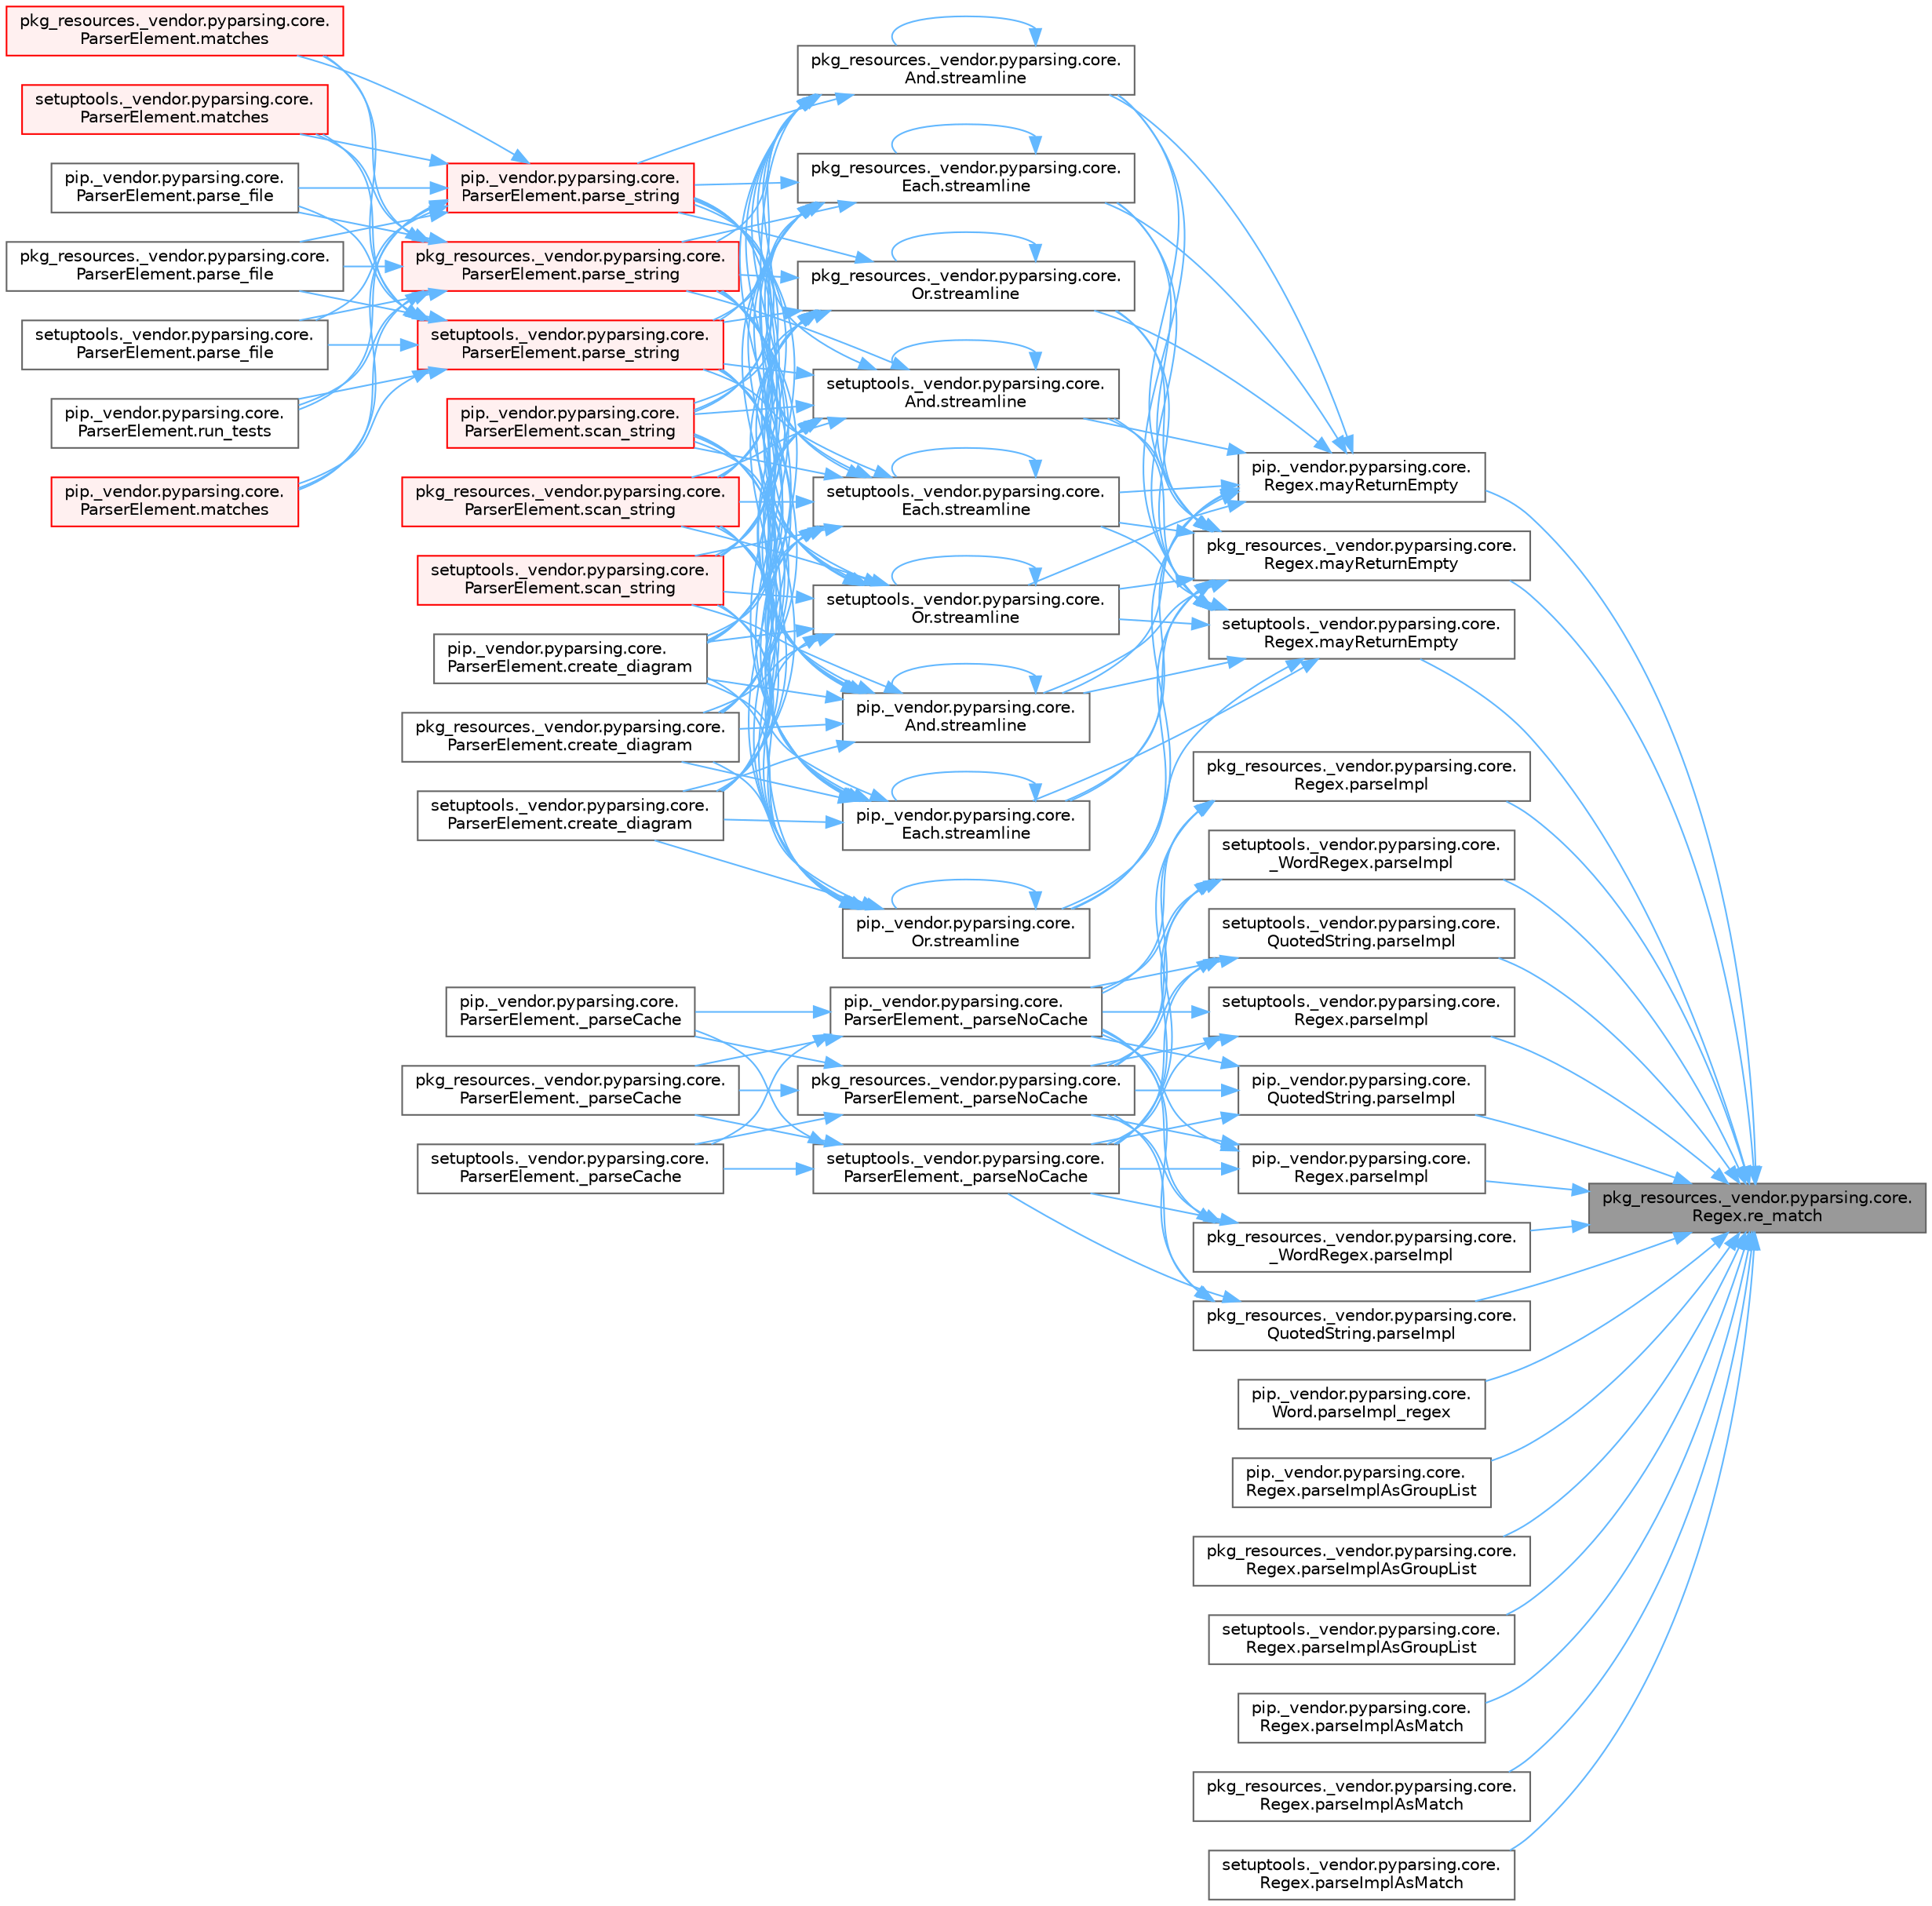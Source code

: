 digraph "pkg_resources._vendor.pyparsing.core.Regex.re_match"
{
 // LATEX_PDF_SIZE
  bgcolor="transparent";
  edge [fontname=Helvetica,fontsize=10,labelfontname=Helvetica,labelfontsize=10];
  node [fontname=Helvetica,fontsize=10,shape=box,height=0.2,width=0.4];
  rankdir="RL";
  Node1 [id="Node000001",label="pkg_resources._vendor.pyparsing.core.\lRegex.re_match",height=0.2,width=0.4,color="gray40", fillcolor="grey60", style="filled", fontcolor="black",tooltip=" "];
  Node1 -> Node2 [id="edge1_Node000001_Node000002",dir="back",color="steelblue1",style="solid",tooltip=" "];
  Node2 [id="Node000002",label="pip._vendor.pyparsing.core.\lRegex.mayReturnEmpty",height=0.2,width=0.4,color="grey40", fillcolor="white", style="filled",URL="$classpip_1_1__vendor_1_1pyparsing_1_1core_1_1_regex.html#a7319d9277dcc4bc87e0ae014028d772b",tooltip=" "];
  Node2 -> Node3 [id="edge2_Node000002_Node000003",dir="back",color="steelblue1",style="solid",tooltip=" "];
  Node3 [id="Node000003",label="pip._vendor.pyparsing.core.\lAnd.streamline",height=0.2,width=0.4,color="grey40", fillcolor="white", style="filled",URL="$classpip_1_1__vendor_1_1pyparsing_1_1core_1_1_and.html#a7446a6e43ede488c85348e0bc684f01a",tooltip=" "];
  Node3 -> Node4 [id="edge3_Node000003_Node000004",dir="back",color="steelblue1",style="solid",tooltip=" "];
  Node4 [id="Node000004",label="pip._vendor.pyparsing.core.\lParserElement.create_diagram",height=0.2,width=0.4,color="grey40", fillcolor="white", style="filled",URL="$classpip_1_1__vendor_1_1pyparsing_1_1core_1_1_parser_element.html#a5bc732f7ee3b63328942b206ddb60680",tooltip=" "];
  Node3 -> Node5 [id="edge4_Node000003_Node000005",dir="back",color="steelblue1",style="solid",tooltip=" "];
  Node5 [id="Node000005",label="pkg_resources._vendor.pyparsing.core.\lParserElement.create_diagram",height=0.2,width=0.4,color="grey40", fillcolor="white", style="filled",URL="$classpkg__resources_1_1__vendor_1_1pyparsing_1_1core_1_1_parser_element.html#a66d8835d0b5eb2209b59040c180b73b0",tooltip=" "];
  Node3 -> Node6 [id="edge5_Node000003_Node000006",dir="back",color="steelblue1",style="solid",tooltip=" "];
  Node6 [id="Node000006",label="setuptools._vendor.pyparsing.core.\lParserElement.create_diagram",height=0.2,width=0.4,color="grey40", fillcolor="white", style="filled",URL="$classsetuptools_1_1__vendor_1_1pyparsing_1_1core_1_1_parser_element.html#ab7e3f532f6e7783243272292e1f604b3",tooltip=" "];
  Node3 -> Node7 [id="edge6_Node000003_Node000007",dir="back",color="steelblue1",style="solid",tooltip=" "];
  Node7 [id="Node000007",label="pip._vendor.pyparsing.core.\lParserElement.parse_string",height=0.2,width=0.4,color="red", fillcolor="#FFF0F0", style="filled",URL="$classpip_1_1__vendor_1_1pyparsing_1_1core_1_1_parser_element.html#ac17206f98799aeb9149ef0873423fb3d",tooltip=" "];
  Node7 -> Node8 [id="edge7_Node000007_Node000008",dir="back",color="steelblue1",style="solid",tooltip=" "];
  Node8 [id="Node000008",label="pip._vendor.pyparsing.core.\lParserElement.matches",height=0.2,width=0.4,color="red", fillcolor="#FFF0F0", style="filled",URL="$classpip_1_1__vendor_1_1pyparsing_1_1core_1_1_parser_element.html#a506dbc15b395eb36dc4f6cbc0fdf143a",tooltip=" "];
  Node7 -> Node21 [id="edge8_Node000007_Node000021",dir="back",color="steelblue1",style="solid",tooltip=" "];
  Node21 [id="Node000021",label="pkg_resources._vendor.pyparsing.core.\lParserElement.matches",height=0.2,width=0.4,color="red", fillcolor="#FFF0F0", style="filled",URL="$classpkg__resources_1_1__vendor_1_1pyparsing_1_1core_1_1_parser_element.html#a83b843cc10043a223825a7b6ee2bf3ed",tooltip=" "];
  Node7 -> Node22 [id="edge9_Node000007_Node000022",dir="back",color="steelblue1",style="solid",tooltip=" "];
  Node22 [id="Node000022",label="setuptools._vendor.pyparsing.core.\lParserElement.matches",height=0.2,width=0.4,color="red", fillcolor="#FFF0F0", style="filled",URL="$classsetuptools_1_1__vendor_1_1pyparsing_1_1core_1_1_parser_element.html#a340c5dbbc0054029fa245e398f694e14",tooltip=" "];
  Node7 -> Node23 [id="edge10_Node000007_Node000023",dir="back",color="steelblue1",style="solid",tooltip=" "];
  Node23 [id="Node000023",label="pip._vendor.pyparsing.core.\lParserElement.parse_file",height=0.2,width=0.4,color="grey40", fillcolor="white", style="filled",URL="$classpip_1_1__vendor_1_1pyparsing_1_1core_1_1_parser_element.html#a161e1fa167881e4e3fa9f26155612ed1",tooltip=" "];
  Node7 -> Node24 [id="edge11_Node000007_Node000024",dir="back",color="steelblue1",style="solid",tooltip=" "];
  Node24 [id="Node000024",label="pkg_resources._vendor.pyparsing.core.\lParserElement.parse_file",height=0.2,width=0.4,color="grey40", fillcolor="white", style="filled",URL="$classpkg__resources_1_1__vendor_1_1pyparsing_1_1core_1_1_parser_element.html#a4b7f81ada4824fcac02e6fae60e97154",tooltip=" "];
  Node7 -> Node25 [id="edge12_Node000007_Node000025",dir="back",color="steelblue1",style="solid",tooltip=" "];
  Node25 [id="Node000025",label="setuptools._vendor.pyparsing.core.\lParserElement.parse_file",height=0.2,width=0.4,color="grey40", fillcolor="white", style="filled",URL="$classsetuptools_1_1__vendor_1_1pyparsing_1_1core_1_1_parser_element.html#a8f9b8fccb7fc5a55bc10cb3ab46cf419",tooltip=" "];
  Node7 -> Node26 [id="edge13_Node000007_Node000026",dir="back",color="steelblue1",style="solid",tooltip=" "];
  Node26 [id="Node000026",label="pip._vendor.pyparsing.core.\lParserElement.run_tests",height=0.2,width=0.4,color="grey40", fillcolor="white", style="filled",URL="$classpip_1_1__vendor_1_1pyparsing_1_1core_1_1_parser_element.html#a35107e02c57a82575247354b2ffe5d63",tooltip=" "];
  Node3 -> Node29 [id="edge14_Node000003_Node000029",dir="back",color="steelblue1",style="solid",tooltip=" "];
  Node29 [id="Node000029",label="pkg_resources._vendor.pyparsing.core.\lParserElement.parse_string",height=0.2,width=0.4,color="red", fillcolor="#FFF0F0", style="filled",URL="$classpkg__resources_1_1__vendor_1_1pyparsing_1_1core_1_1_parser_element.html#a8c3e947b9af4425a1b7f4c8db034a549",tooltip=" "];
  Node29 -> Node8 [id="edge15_Node000029_Node000008",dir="back",color="steelblue1",style="solid",tooltip=" "];
  Node29 -> Node21 [id="edge16_Node000029_Node000021",dir="back",color="steelblue1",style="solid",tooltip=" "];
  Node29 -> Node22 [id="edge17_Node000029_Node000022",dir="back",color="steelblue1",style="solid",tooltip=" "];
  Node29 -> Node23 [id="edge18_Node000029_Node000023",dir="back",color="steelblue1",style="solid",tooltip=" "];
  Node29 -> Node24 [id="edge19_Node000029_Node000024",dir="back",color="steelblue1",style="solid",tooltip=" "];
  Node29 -> Node25 [id="edge20_Node000029_Node000025",dir="back",color="steelblue1",style="solid",tooltip=" "];
  Node29 -> Node26 [id="edge21_Node000029_Node000026",dir="back",color="steelblue1",style="solid",tooltip=" "];
  Node3 -> Node30 [id="edge22_Node000003_Node000030",dir="back",color="steelblue1",style="solid",tooltip=" "];
  Node30 [id="Node000030",label="setuptools._vendor.pyparsing.core.\lParserElement.parse_string",height=0.2,width=0.4,color="red", fillcolor="#FFF0F0", style="filled",URL="$classsetuptools_1_1__vendor_1_1pyparsing_1_1core_1_1_parser_element.html#a4bceb4c6190dd0bd2ea4c6ef9e8fe6f9",tooltip=" "];
  Node30 -> Node8 [id="edge23_Node000030_Node000008",dir="back",color="steelblue1",style="solid",tooltip=" "];
  Node30 -> Node21 [id="edge24_Node000030_Node000021",dir="back",color="steelblue1",style="solid",tooltip=" "];
  Node30 -> Node22 [id="edge25_Node000030_Node000022",dir="back",color="steelblue1",style="solid",tooltip=" "];
  Node30 -> Node23 [id="edge26_Node000030_Node000023",dir="back",color="steelblue1",style="solid",tooltip=" "];
  Node30 -> Node24 [id="edge27_Node000030_Node000024",dir="back",color="steelblue1",style="solid",tooltip=" "];
  Node30 -> Node25 [id="edge28_Node000030_Node000025",dir="back",color="steelblue1",style="solid",tooltip=" "];
  Node30 -> Node26 [id="edge29_Node000030_Node000026",dir="back",color="steelblue1",style="solid",tooltip=" "];
  Node3 -> Node31 [id="edge30_Node000003_Node000031",dir="back",color="steelblue1",style="solid",tooltip=" "];
  Node31 [id="Node000031",label="pip._vendor.pyparsing.core.\lParserElement.scan_string",height=0.2,width=0.4,color="red", fillcolor="#FFF0F0", style="filled",URL="$classpip_1_1__vendor_1_1pyparsing_1_1core_1_1_parser_element.html#a0a066b31d55597f3b2ac426eab0ef7a8",tooltip=" "];
  Node3 -> Node3210 [id="edge31_Node000003_Node003210",dir="back",color="steelblue1",style="solid",tooltip=" "];
  Node3210 [id="Node003210",label="pkg_resources._vendor.pyparsing.core.\lParserElement.scan_string",height=0.2,width=0.4,color="red", fillcolor="#FFF0F0", style="filled",URL="$classpkg__resources_1_1__vendor_1_1pyparsing_1_1core_1_1_parser_element.html#a72c2c28e4b4d308fb917b19795da3b31",tooltip=" "];
  Node3 -> Node3211 [id="edge32_Node000003_Node003211",dir="back",color="steelblue1",style="solid",tooltip=" "];
  Node3211 [id="Node003211",label="setuptools._vendor.pyparsing.core.\lParserElement.scan_string",height=0.2,width=0.4,color="red", fillcolor="#FFF0F0", style="filled",URL="$classsetuptools_1_1__vendor_1_1pyparsing_1_1core_1_1_parser_element.html#a1e2aa4fc1e0debef9f876b7e1ccbfb62",tooltip=" "];
  Node3 -> Node3 [id="edge33_Node000003_Node000003",dir="back",color="steelblue1",style="solid",tooltip=" "];
  Node2 -> Node3212 [id="edge34_Node000002_Node003212",dir="back",color="steelblue1",style="solid",tooltip=" "];
  Node3212 [id="Node003212",label="pip._vendor.pyparsing.core.\lEach.streamline",height=0.2,width=0.4,color="grey40", fillcolor="white", style="filled",URL="$classpip_1_1__vendor_1_1pyparsing_1_1core_1_1_each.html#a96aa5153ac4224d3fb453b3bdd797ff1",tooltip=" "];
  Node3212 -> Node4 [id="edge35_Node003212_Node000004",dir="back",color="steelblue1",style="solid",tooltip=" "];
  Node3212 -> Node5 [id="edge36_Node003212_Node000005",dir="back",color="steelblue1",style="solid",tooltip=" "];
  Node3212 -> Node6 [id="edge37_Node003212_Node000006",dir="back",color="steelblue1",style="solid",tooltip=" "];
  Node3212 -> Node7 [id="edge38_Node003212_Node000007",dir="back",color="steelblue1",style="solid",tooltip=" "];
  Node3212 -> Node29 [id="edge39_Node003212_Node000029",dir="back",color="steelblue1",style="solid",tooltip=" "];
  Node3212 -> Node30 [id="edge40_Node003212_Node000030",dir="back",color="steelblue1",style="solid",tooltip=" "];
  Node3212 -> Node31 [id="edge41_Node003212_Node000031",dir="back",color="steelblue1",style="solid",tooltip=" "];
  Node3212 -> Node3210 [id="edge42_Node003212_Node003210",dir="back",color="steelblue1",style="solid",tooltip=" "];
  Node3212 -> Node3211 [id="edge43_Node003212_Node003211",dir="back",color="steelblue1",style="solid",tooltip=" "];
  Node3212 -> Node3212 [id="edge44_Node003212_Node003212",dir="back",color="steelblue1",style="solid",tooltip=" "];
  Node2 -> Node3213 [id="edge45_Node000002_Node003213",dir="back",color="steelblue1",style="solid",tooltip=" "];
  Node3213 [id="Node003213",label="pip._vendor.pyparsing.core.\lOr.streamline",height=0.2,width=0.4,color="grey40", fillcolor="white", style="filled",URL="$classpip_1_1__vendor_1_1pyparsing_1_1core_1_1_or.html#aaaf554dbc1aec5d9cddf31cd519f8a95",tooltip=" "];
  Node3213 -> Node4 [id="edge46_Node003213_Node000004",dir="back",color="steelblue1",style="solid",tooltip=" "];
  Node3213 -> Node5 [id="edge47_Node003213_Node000005",dir="back",color="steelblue1",style="solid",tooltip=" "];
  Node3213 -> Node6 [id="edge48_Node003213_Node000006",dir="back",color="steelblue1",style="solid",tooltip=" "];
  Node3213 -> Node7 [id="edge49_Node003213_Node000007",dir="back",color="steelblue1",style="solid",tooltip=" "];
  Node3213 -> Node29 [id="edge50_Node003213_Node000029",dir="back",color="steelblue1",style="solid",tooltip=" "];
  Node3213 -> Node30 [id="edge51_Node003213_Node000030",dir="back",color="steelblue1",style="solid",tooltip=" "];
  Node3213 -> Node31 [id="edge52_Node003213_Node000031",dir="back",color="steelblue1",style="solid",tooltip=" "];
  Node3213 -> Node3210 [id="edge53_Node003213_Node003210",dir="back",color="steelblue1",style="solid",tooltip=" "];
  Node3213 -> Node3211 [id="edge54_Node003213_Node003211",dir="back",color="steelblue1",style="solid",tooltip=" "];
  Node3213 -> Node3213 [id="edge55_Node003213_Node003213",dir="back",color="steelblue1",style="solid",tooltip=" "];
  Node2 -> Node3214 [id="edge56_Node000002_Node003214",dir="back",color="steelblue1",style="solid",tooltip=" "];
  Node3214 [id="Node003214",label="pkg_resources._vendor.pyparsing.core.\lAnd.streamline",height=0.2,width=0.4,color="grey40", fillcolor="white", style="filled",URL="$classpkg__resources_1_1__vendor_1_1pyparsing_1_1core_1_1_and.html#a961e2458f172f1d34fe94a756cdf9a0e",tooltip=" "];
  Node3214 -> Node4 [id="edge57_Node003214_Node000004",dir="back",color="steelblue1",style="solid",tooltip=" "];
  Node3214 -> Node5 [id="edge58_Node003214_Node000005",dir="back",color="steelblue1",style="solid",tooltip=" "];
  Node3214 -> Node6 [id="edge59_Node003214_Node000006",dir="back",color="steelblue1",style="solid",tooltip=" "];
  Node3214 -> Node7 [id="edge60_Node003214_Node000007",dir="back",color="steelblue1",style="solid",tooltip=" "];
  Node3214 -> Node29 [id="edge61_Node003214_Node000029",dir="back",color="steelblue1",style="solid",tooltip=" "];
  Node3214 -> Node30 [id="edge62_Node003214_Node000030",dir="back",color="steelblue1",style="solid",tooltip=" "];
  Node3214 -> Node31 [id="edge63_Node003214_Node000031",dir="back",color="steelblue1",style="solid",tooltip=" "];
  Node3214 -> Node3210 [id="edge64_Node003214_Node003210",dir="back",color="steelblue1",style="solid",tooltip=" "];
  Node3214 -> Node3211 [id="edge65_Node003214_Node003211",dir="back",color="steelblue1",style="solid",tooltip=" "];
  Node3214 -> Node3214 [id="edge66_Node003214_Node003214",dir="back",color="steelblue1",style="solid",tooltip=" "];
  Node2 -> Node3215 [id="edge67_Node000002_Node003215",dir="back",color="steelblue1",style="solid",tooltip=" "];
  Node3215 [id="Node003215",label="pkg_resources._vendor.pyparsing.core.\lEach.streamline",height=0.2,width=0.4,color="grey40", fillcolor="white", style="filled",URL="$classpkg__resources_1_1__vendor_1_1pyparsing_1_1core_1_1_each.html#af5805f767d634140e3c0c7e8bbe0c1f0",tooltip=" "];
  Node3215 -> Node4 [id="edge68_Node003215_Node000004",dir="back",color="steelblue1",style="solid",tooltip=" "];
  Node3215 -> Node5 [id="edge69_Node003215_Node000005",dir="back",color="steelblue1",style="solid",tooltip=" "];
  Node3215 -> Node6 [id="edge70_Node003215_Node000006",dir="back",color="steelblue1",style="solid",tooltip=" "];
  Node3215 -> Node7 [id="edge71_Node003215_Node000007",dir="back",color="steelblue1",style="solid",tooltip=" "];
  Node3215 -> Node29 [id="edge72_Node003215_Node000029",dir="back",color="steelblue1",style="solid",tooltip=" "];
  Node3215 -> Node30 [id="edge73_Node003215_Node000030",dir="back",color="steelblue1",style="solid",tooltip=" "];
  Node3215 -> Node31 [id="edge74_Node003215_Node000031",dir="back",color="steelblue1",style="solid",tooltip=" "];
  Node3215 -> Node3210 [id="edge75_Node003215_Node003210",dir="back",color="steelblue1",style="solid",tooltip=" "];
  Node3215 -> Node3211 [id="edge76_Node003215_Node003211",dir="back",color="steelblue1",style="solid",tooltip=" "];
  Node3215 -> Node3215 [id="edge77_Node003215_Node003215",dir="back",color="steelblue1",style="solid",tooltip=" "];
  Node2 -> Node3216 [id="edge78_Node000002_Node003216",dir="back",color="steelblue1",style="solid",tooltip=" "];
  Node3216 [id="Node003216",label="pkg_resources._vendor.pyparsing.core.\lOr.streamline",height=0.2,width=0.4,color="grey40", fillcolor="white", style="filled",URL="$classpkg__resources_1_1__vendor_1_1pyparsing_1_1core_1_1_or.html#a854639b74587124e16b98edd0607316c",tooltip=" "];
  Node3216 -> Node4 [id="edge79_Node003216_Node000004",dir="back",color="steelblue1",style="solid",tooltip=" "];
  Node3216 -> Node5 [id="edge80_Node003216_Node000005",dir="back",color="steelblue1",style="solid",tooltip=" "];
  Node3216 -> Node6 [id="edge81_Node003216_Node000006",dir="back",color="steelblue1",style="solid",tooltip=" "];
  Node3216 -> Node7 [id="edge82_Node003216_Node000007",dir="back",color="steelblue1",style="solid",tooltip=" "];
  Node3216 -> Node29 [id="edge83_Node003216_Node000029",dir="back",color="steelblue1",style="solid",tooltip=" "];
  Node3216 -> Node30 [id="edge84_Node003216_Node000030",dir="back",color="steelblue1",style="solid",tooltip=" "];
  Node3216 -> Node31 [id="edge85_Node003216_Node000031",dir="back",color="steelblue1",style="solid",tooltip=" "];
  Node3216 -> Node3210 [id="edge86_Node003216_Node003210",dir="back",color="steelblue1",style="solid",tooltip=" "];
  Node3216 -> Node3211 [id="edge87_Node003216_Node003211",dir="back",color="steelblue1",style="solid",tooltip=" "];
  Node3216 -> Node3216 [id="edge88_Node003216_Node003216",dir="back",color="steelblue1",style="solid",tooltip=" "];
  Node2 -> Node3217 [id="edge89_Node000002_Node003217",dir="back",color="steelblue1",style="solid",tooltip=" "];
  Node3217 [id="Node003217",label="setuptools._vendor.pyparsing.core.\lAnd.streamline",height=0.2,width=0.4,color="grey40", fillcolor="white", style="filled",URL="$classsetuptools_1_1__vendor_1_1pyparsing_1_1core_1_1_and.html#a994b65a179dc06dec0a35a9e661bbbcf",tooltip=" "];
  Node3217 -> Node4 [id="edge90_Node003217_Node000004",dir="back",color="steelblue1",style="solid",tooltip=" "];
  Node3217 -> Node5 [id="edge91_Node003217_Node000005",dir="back",color="steelblue1",style="solid",tooltip=" "];
  Node3217 -> Node6 [id="edge92_Node003217_Node000006",dir="back",color="steelblue1",style="solid",tooltip=" "];
  Node3217 -> Node7 [id="edge93_Node003217_Node000007",dir="back",color="steelblue1",style="solid",tooltip=" "];
  Node3217 -> Node29 [id="edge94_Node003217_Node000029",dir="back",color="steelblue1",style="solid",tooltip=" "];
  Node3217 -> Node30 [id="edge95_Node003217_Node000030",dir="back",color="steelblue1",style="solid",tooltip=" "];
  Node3217 -> Node31 [id="edge96_Node003217_Node000031",dir="back",color="steelblue1",style="solid",tooltip=" "];
  Node3217 -> Node3210 [id="edge97_Node003217_Node003210",dir="back",color="steelblue1",style="solid",tooltip=" "];
  Node3217 -> Node3211 [id="edge98_Node003217_Node003211",dir="back",color="steelblue1",style="solid",tooltip=" "];
  Node3217 -> Node3217 [id="edge99_Node003217_Node003217",dir="back",color="steelblue1",style="solid",tooltip=" "];
  Node2 -> Node3218 [id="edge100_Node000002_Node003218",dir="back",color="steelblue1",style="solid",tooltip=" "];
  Node3218 [id="Node003218",label="setuptools._vendor.pyparsing.core.\lEach.streamline",height=0.2,width=0.4,color="grey40", fillcolor="white", style="filled",URL="$classsetuptools_1_1__vendor_1_1pyparsing_1_1core_1_1_each.html#a1bab1a878298d884782c2dcea9b7b2ff",tooltip=" "];
  Node3218 -> Node4 [id="edge101_Node003218_Node000004",dir="back",color="steelblue1",style="solid",tooltip=" "];
  Node3218 -> Node5 [id="edge102_Node003218_Node000005",dir="back",color="steelblue1",style="solid",tooltip=" "];
  Node3218 -> Node6 [id="edge103_Node003218_Node000006",dir="back",color="steelblue1",style="solid",tooltip=" "];
  Node3218 -> Node7 [id="edge104_Node003218_Node000007",dir="back",color="steelblue1",style="solid",tooltip=" "];
  Node3218 -> Node29 [id="edge105_Node003218_Node000029",dir="back",color="steelblue1",style="solid",tooltip=" "];
  Node3218 -> Node30 [id="edge106_Node003218_Node000030",dir="back",color="steelblue1",style="solid",tooltip=" "];
  Node3218 -> Node31 [id="edge107_Node003218_Node000031",dir="back",color="steelblue1",style="solid",tooltip=" "];
  Node3218 -> Node3210 [id="edge108_Node003218_Node003210",dir="back",color="steelblue1",style="solid",tooltip=" "];
  Node3218 -> Node3211 [id="edge109_Node003218_Node003211",dir="back",color="steelblue1",style="solid",tooltip=" "];
  Node3218 -> Node3218 [id="edge110_Node003218_Node003218",dir="back",color="steelblue1",style="solid",tooltip=" "];
  Node2 -> Node3219 [id="edge111_Node000002_Node003219",dir="back",color="steelblue1",style="solid",tooltip=" "];
  Node3219 [id="Node003219",label="setuptools._vendor.pyparsing.core.\lOr.streamline",height=0.2,width=0.4,color="grey40", fillcolor="white", style="filled",URL="$classsetuptools_1_1__vendor_1_1pyparsing_1_1core_1_1_or.html#aeab055b0277cb2c7035b849cfc773127",tooltip=" "];
  Node3219 -> Node4 [id="edge112_Node003219_Node000004",dir="back",color="steelblue1",style="solid",tooltip=" "];
  Node3219 -> Node5 [id="edge113_Node003219_Node000005",dir="back",color="steelblue1",style="solid",tooltip=" "];
  Node3219 -> Node6 [id="edge114_Node003219_Node000006",dir="back",color="steelblue1",style="solid",tooltip=" "];
  Node3219 -> Node7 [id="edge115_Node003219_Node000007",dir="back",color="steelblue1",style="solid",tooltip=" "];
  Node3219 -> Node29 [id="edge116_Node003219_Node000029",dir="back",color="steelblue1",style="solid",tooltip=" "];
  Node3219 -> Node30 [id="edge117_Node003219_Node000030",dir="back",color="steelblue1",style="solid",tooltip=" "];
  Node3219 -> Node31 [id="edge118_Node003219_Node000031",dir="back",color="steelblue1",style="solid",tooltip=" "];
  Node3219 -> Node3210 [id="edge119_Node003219_Node003210",dir="back",color="steelblue1",style="solid",tooltip=" "];
  Node3219 -> Node3211 [id="edge120_Node003219_Node003211",dir="back",color="steelblue1",style="solid",tooltip=" "];
  Node3219 -> Node3219 [id="edge121_Node003219_Node003219",dir="back",color="steelblue1",style="solid",tooltip=" "];
  Node1 -> Node3220 [id="edge122_Node000001_Node003220",dir="back",color="steelblue1",style="solid",tooltip=" "];
  Node3220 [id="Node003220",label="pkg_resources._vendor.pyparsing.core.\lRegex.mayReturnEmpty",height=0.2,width=0.4,color="grey40", fillcolor="white", style="filled",URL="$classpkg__resources_1_1__vendor_1_1pyparsing_1_1core_1_1_regex.html#a33f5ad8326b85e734dbaf24720d686b8",tooltip=" "];
  Node3220 -> Node3 [id="edge123_Node003220_Node000003",dir="back",color="steelblue1",style="solid",tooltip=" "];
  Node3220 -> Node3212 [id="edge124_Node003220_Node003212",dir="back",color="steelblue1",style="solid",tooltip=" "];
  Node3220 -> Node3213 [id="edge125_Node003220_Node003213",dir="back",color="steelblue1",style="solid",tooltip=" "];
  Node3220 -> Node3214 [id="edge126_Node003220_Node003214",dir="back",color="steelblue1",style="solid",tooltip=" "];
  Node3220 -> Node3215 [id="edge127_Node003220_Node003215",dir="back",color="steelblue1",style="solid",tooltip=" "];
  Node3220 -> Node3216 [id="edge128_Node003220_Node003216",dir="back",color="steelblue1",style="solid",tooltip=" "];
  Node3220 -> Node3217 [id="edge129_Node003220_Node003217",dir="back",color="steelblue1",style="solid",tooltip=" "];
  Node3220 -> Node3218 [id="edge130_Node003220_Node003218",dir="back",color="steelblue1",style="solid",tooltip=" "];
  Node3220 -> Node3219 [id="edge131_Node003220_Node003219",dir="back",color="steelblue1",style="solid",tooltip=" "];
  Node1 -> Node3221 [id="edge132_Node000001_Node003221",dir="back",color="steelblue1",style="solid",tooltip=" "];
  Node3221 [id="Node003221",label="setuptools._vendor.pyparsing.core.\lRegex.mayReturnEmpty",height=0.2,width=0.4,color="grey40", fillcolor="white", style="filled",URL="$classsetuptools_1_1__vendor_1_1pyparsing_1_1core_1_1_regex.html#a6db31ce76829df8ffa320ee6dfbbfd53",tooltip=" "];
  Node3221 -> Node3 [id="edge133_Node003221_Node000003",dir="back",color="steelblue1",style="solid",tooltip=" "];
  Node3221 -> Node3212 [id="edge134_Node003221_Node003212",dir="back",color="steelblue1",style="solid",tooltip=" "];
  Node3221 -> Node3213 [id="edge135_Node003221_Node003213",dir="back",color="steelblue1",style="solid",tooltip=" "];
  Node3221 -> Node3214 [id="edge136_Node003221_Node003214",dir="back",color="steelblue1",style="solid",tooltip=" "];
  Node3221 -> Node3215 [id="edge137_Node003221_Node003215",dir="back",color="steelblue1",style="solid",tooltip=" "];
  Node3221 -> Node3216 [id="edge138_Node003221_Node003216",dir="back",color="steelblue1",style="solid",tooltip=" "];
  Node3221 -> Node3217 [id="edge139_Node003221_Node003217",dir="back",color="steelblue1",style="solid",tooltip=" "];
  Node3221 -> Node3218 [id="edge140_Node003221_Node003218",dir="back",color="steelblue1",style="solid",tooltip=" "];
  Node3221 -> Node3219 [id="edge141_Node003221_Node003219",dir="back",color="steelblue1",style="solid",tooltip=" "];
  Node1 -> Node3222 [id="edge142_Node000001_Node003222",dir="back",color="steelblue1",style="solid",tooltip=" "];
  Node3222 [id="Node003222",label="pip._vendor.pyparsing.core.\lQuotedString.parseImpl",height=0.2,width=0.4,color="grey40", fillcolor="white", style="filled",URL="$classpip_1_1__vendor_1_1pyparsing_1_1core_1_1_quoted_string.html#a92d684acb71a5115fdc54fc90096e9df",tooltip=" "];
  Node3222 -> Node2391 [id="edge143_Node003222_Node002391",dir="back",color="steelblue1",style="solid",tooltip=" "];
  Node2391 [id="Node002391",label="pip._vendor.pyparsing.core.\lParserElement._parseNoCache",height=0.2,width=0.4,color="grey40", fillcolor="white", style="filled",URL="$classpip_1_1__vendor_1_1pyparsing_1_1core_1_1_parser_element.html#af319bff1f8ae463c29689bc902788e50",tooltip=" "];
  Node2391 -> Node2392 [id="edge144_Node002391_Node002392",dir="back",color="steelblue1",style="solid",tooltip=" "];
  Node2392 [id="Node002392",label="pip._vendor.pyparsing.core.\lParserElement._parseCache",height=0.2,width=0.4,color="grey40", fillcolor="white", style="filled",URL="$classpip_1_1__vendor_1_1pyparsing_1_1core_1_1_parser_element.html#a5614d581e42d84b716b0dcab98157c88",tooltip=" "];
  Node2391 -> Node2393 [id="edge145_Node002391_Node002393",dir="back",color="steelblue1",style="solid",tooltip=" "];
  Node2393 [id="Node002393",label="pkg_resources._vendor.pyparsing.core.\lParserElement._parseCache",height=0.2,width=0.4,color="grey40", fillcolor="white", style="filled",URL="$classpkg__resources_1_1__vendor_1_1pyparsing_1_1core_1_1_parser_element.html#a1a69c7785a92769109263bd940ab37ae",tooltip=" "];
  Node2391 -> Node2394 [id="edge146_Node002391_Node002394",dir="back",color="steelblue1",style="solid",tooltip=" "];
  Node2394 [id="Node002394",label="setuptools._vendor.pyparsing.core.\lParserElement._parseCache",height=0.2,width=0.4,color="grey40", fillcolor="white", style="filled",URL="$classsetuptools_1_1__vendor_1_1pyparsing_1_1core_1_1_parser_element.html#aad2d74190c4edf9d86294fe1907cffba",tooltip=" "];
  Node3222 -> Node2395 [id="edge147_Node003222_Node002395",dir="back",color="steelblue1",style="solid",tooltip=" "];
  Node2395 [id="Node002395",label="pkg_resources._vendor.pyparsing.core.\lParserElement._parseNoCache",height=0.2,width=0.4,color="grey40", fillcolor="white", style="filled",URL="$classpkg__resources_1_1__vendor_1_1pyparsing_1_1core_1_1_parser_element.html#ae74acbecf9daa6eccbb3c02112745915",tooltip=" "];
  Node2395 -> Node2392 [id="edge148_Node002395_Node002392",dir="back",color="steelblue1",style="solid",tooltip=" "];
  Node2395 -> Node2393 [id="edge149_Node002395_Node002393",dir="back",color="steelblue1",style="solid",tooltip=" "];
  Node2395 -> Node2394 [id="edge150_Node002395_Node002394",dir="back",color="steelblue1",style="solid",tooltip=" "];
  Node3222 -> Node2396 [id="edge151_Node003222_Node002396",dir="back",color="steelblue1",style="solid",tooltip=" "];
  Node2396 [id="Node002396",label="setuptools._vendor.pyparsing.core.\lParserElement._parseNoCache",height=0.2,width=0.4,color="grey40", fillcolor="white", style="filled",URL="$classsetuptools_1_1__vendor_1_1pyparsing_1_1core_1_1_parser_element.html#ac87deeca77414208ea7ac3e6f23accc5",tooltip=" "];
  Node2396 -> Node2392 [id="edge152_Node002396_Node002392",dir="back",color="steelblue1",style="solid",tooltip=" "];
  Node2396 -> Node2393 [id="edge153_Node002396_Node002393",dir="back",color="steelblue1",style="solid",tooltip=" "];
  Node2396 -> Node2394 [id="edge154_Node002396_Node002394",dir="back",color="steelblue1",style="solid",tooltip=" "];
  Node1 -> Node3223 [id="edge155_Node000001_Node003223",dir="back",color="steelblue1",style="solid",tooltip=" "];
  Node3223 [id="Node003223",label="pip._vendor.pyparsing.core.\lRegex.parseImpl",height=0.2,width=0.4,color="grey40", fillcolor="white", style="filled",URL="$classpip_1_1__vendor_1_1pyparsing_1_1core_1_1_regex.html#a00ab84bc9d6c48734ff75b71cc354720",tooltip=" "];
  Node3223 -> Node2391 [id="edge156_Node003223_Node002391",dir="back",color="steelblue1",style="solid",tooltip=" "];
  Node3223 -> Node2395 [id="edge157_Node003223_Node002395",dir="back",color="steelblue1",style="solid",tooltip=" "];
  Node3223 -> Node2396 [id="edge158_Node003223_Node002396",dir="back",color="steelblue1",style="solid",tooltip=" "];
  Node1 -> Node3224 [id="edge159_Node000001_Node003224",dir="back",color="steelblue1",style="solid",tooltip=" "];
  Node3224 [id="Node003224",label="pkg_resources._vendor.pyparsing.core.\l_WordRegex.parseImpl",height=0.2,width=0.4,color="grey40", fillcolor="white", style="filled",URL="$classpkg__resources_1_1__vendor_1_1pyparsing_1_1core_1_1___word_regex.html#a25e49e4fde489aa339756ebe1e171b9f",tooltip=" "];
  Node3224 -> Node2391 [id="edge160_Node003224_Node002391",dir="back",color="steelblue1",style="solid",tooltip=" "];
  Node3224 -> Node2395 [id="edge161_Node003224_Node002395",dir="back",color="steelblue1",style="solid",tooltip=" "];
  Node3224 -> Node2396 [id="edge162_Node003224_Node002396",dir="back",color="steelblue1",style="solid",tooltip=" "];
  Node1 -> Node3225 [id="edge163_Node000001_Node003225",dir="back",color="steelblue1",style="solid",tooltip=" "];
  Node3225 [id="Node003225",label="pkg_resources._vendor.pyparsing.core.\lQuotedString.parseImpl",height=0.2,width=0.4,color="grey40", fillcolor="white", style="filled",URL="$classpkg__resources_1_1__vendor_1_1pyparsing_1_1core_1_1_quoted_string.html#a56518821229c3c5d066e9f1160b44632",tooltip=" "];
  Node3225 -> Node2391 [id="edge164_Node003225_Node002391",dir="back",color="steelblue1",style="solid",tooltip=" "];
  Node3225 -> Node2395 [id="edge165_Node003225_Node002395",dir="back",color="steelblue1",style="solid",tooltip=" "];
  Node3225 -> Node2396 [id="edge166_Node003225_Node002396",dir="back",color="steelblue1",style="solid",tooltip=" "];
  Node1 -> Node3226 [id="edge167_Node000001_Node003226",dir="back",color="steelblue1",style="solid",tooltip=" "];
  Node3226 [id="Node003226",label="pkg_resources._vendor.pyparsing.core.\lRegex.parseImpl",height=0.2,width=0.4,color="grey40", fillcolor="white", style="filled",URL="$classpkg__resources_1_1__vendor_1_1pyparsing_1_1core_1_1_regex.html#ad63053cb462e84716134a7a2d8477fd2",tooltip=" "];
  Node3226 -> Node2391 [id="edge168_Node003226_Node002391",dir="back",color="steelblue1",style="solid",tooltip=" "];
  Node3226 -> Node2395 [id="edge169_Node003226_Node002395",dir="back",color="steelblue1",style="solid",tooltip=" "];
  Node3226 -> Node2396 [id="edge170_Node003226_Node002396",dir="back",color="steelblue1",style="solid",tooltip=" "];
  Node1 -> Node3227 [id="edge171_Node000001_Node003227",dir="back",color="steelblue1",style="solid",tooltip=" "];
  Node3227 [id="Node003227",label="setuptools._vendor.pyparsing.core.\l_WordRegex.parseImpl",height=0.2,width=0.4,color="grey40", fillcolor="white", style="filled",URL="$classsetuptools_1_1__vendor_1_1pyparsing_1_1core_1_1___word_regex.html#a5d7988d02fdc0ffb663e3c64b7a1e20b",tooltip=" "];
  Node3227 -> Node2391 [id="edge172_Node003227_Node002391",dir="back",color="steelblue1",style="solid",tooltip=" "];
  Node3227 -> Node2395 [id="edge173_Node003227_Node002395",dir="back",color="steelblue1",style="solid",tooltip=" "];
  Node3227 -> Node2396 [id="edge174_Node003227_Node002396",dir="back",color="steelblue1",style="solid",tooltip=" "];
  Node1 -> Node3228 [id="edge175_Node000001_Node003228",dir="back",color="steelblue1",style="solid",tooltip=" "];
  Node3228 [id="Node003228",label="setuptools._vendor.pyparsing.core.\lQuotedString.parseImpl",height=0.2,width=0.4,color="grey40", fillcolor="white", style="filled",URL="$classsetuptools_1_1__vendor_1_1pyparsing_1_1core_1_1_quoted_string.html#a886eb9371e033227ee46d32112969af4",tooltip=" "];
  Node3228 -> Node2391 [id="edge176_Node003228_Node002391",dir="back",color="steelblue1",style="solid",tooltip=" "];
  Node3228 -> Node2395 [id="edge177_Node003228_Node002395",dir="back",color="steelblue1",style="solid",tooltip=" "];
  Node3228 -> Node2396 [id="edge178_Node003228_Node002396",dir="back",color="steelblue1",style="solid",tooltip=" "];
  Node1 -> Node3229 [id="edge179_Node000001_Node003229",dir="back",color="steelblue1",style="solid",tooltip=" "];
  Node3229 [id="Node003229",label="setuptools._vendor.pyparsing.core.\lRegex.parseImpl",height=0.2,width=0.4,color="grey40", fillcolor="white", style="filled",URL="$classsetuptools_1_1__vendor_1_1pyparsing_1_1core_1_1_regex.html#a3eaae662caae6afe0d0aaf8ee8e14c57",tooltip=" "];
  Node3229 -> Node2391 [id="edge180_Node003229_Node002391",dir="back",color="steelblue1",style="solid",tooltip=" "];
  Node3229 -> Node2395 [id="edge181_Node003229_Node002395",dir="back",color="steelblue1",style="solid",tooltip=" "];
  Node3229 -> Node2396 [id="edge182_Node003229_Node002396",dir="back",color="steelblue1",style="solid",tooltip=" "];
  Node1 -> Node3230 [id="edge183_Node000001_Node003230",dir="back",color="steelblue1",style="solid",tooltip=" "];
  Node3230 [id="Node003230",label="pip._vendor.pyparsing.core.\lWord.parseImpl_regex",height=0.2,width=0.4,color="grey40", fillcolor="white", style="filled",URL="$classpip_1_1__vendor_1_1pyparsing_1_1core_1_1_word.html#aeeb774897990f0460e5ea511d78db467",tooltip=" "];
  Node1 -> Node3231 [id="edge184_Node000001_Node003231",dir="back",color="steelblue1",style="solid",tooltip=" "];
  Node3231 [id="Node003231",label="pip._vendor.pyparsing.core.\lRegex.parseImplAsGroupList",height=0.2,width=0.4,color="grey40", fillcolor="white", style="filled",URL="$classpip_1_1__vendor_1_1pyparsing_1_1core_1_1_regex.html#aac414af506be7d5b38e56a4a1bd0e879",tooltip=" "];
  Node1 -> Node3232 [id="edge185_Node000001_Node003232",dir="back",color="steelblue1",style="solid",tooltip=" "];
  Node3232 [id="Node003232",label="pkg_resources._vendor.pyparsing.core.\lRegex.parseImplAsGroupList",height=0.2,width=0.4,color="grey40", fillcolor="white", style="filled",URL="$classpkg__resources_1_1__vendor_1_1pyparsing_1_1core_1_1_regex.html#a2b63ef48c7686f2e02588669adca9986",tooltip=" "];
  Node1 -> Node3233 [id="edge186_Node000001_Node003233",dir="back",color="steelblue1",style="solid",tooltip=" "];
  Node3233 [id="Node003233",label="setuptools._vendor.pyparsing.core.\lRegex.parseImplAsGroupList",height=0.2,width=0.4,color="grey40", fillcolor="white", style="filled",URL="$classsetuptools_1_1__vendor_1_1pyparsing_1_1core_1_1_regex.html#a1b9ebea59647270dc91a1575ca122068",tooltip=" "];
  Node1 -> Node3234 [id="edge187_Node000001_Node003234",dir="back",color="steelblue1",style="solid",tooltip=" "];
  Node3234 [id="Node003234",label="pip._vendor.pyparsing.core.\lRegex.parseImplAsMatch",height=0.2,width=0.4,color="grey40", fillcolor="white", style="filled",URL="$classpip_1_1__vendor_1_1pyparsing_1_1core_1_1_regex.html#aa91477b6da65489da80309d576445678",tooltip=" "];
  Node1 -> Node3235 [id="edge188_Node000001_Node003235",dir="back",color="steelblue1",style="solid",tooltip=" "];
  Node3235 [id="Node003235",label="pkg_resources._vendor.pyparsing.core.\lRegex.parseImplAsMatch",height=0.2,width=0.4,color="grey40", fillcolor="white", style="filled",URL="$classpkg__resources_1_1__vendor_1_1pyparsing_1_1core_1_1_regex.html#a478a917885c180d7c19ce42d30f06d23",tooltip=" "];
  Node1 -> Node3236 [id="edge189_Node000001_Node003236",dir="back",color="steelblue1",style="solid",tooltip=" "];
  Node3236 [id="Node003236",label="setuptools._vendor.pyparsing.core.\lRegex.parseImplAsMatch",height=0.2,width=0.4,color="grey40", fillcolor="white", style="filled",URL="$classsetuptools_1_1__vendor_1_1pyparsing_1_1core_1_1_regex.html#aca2b7784544a3589e5d7b4b5fa2ba611",tooltip=" "];
}

